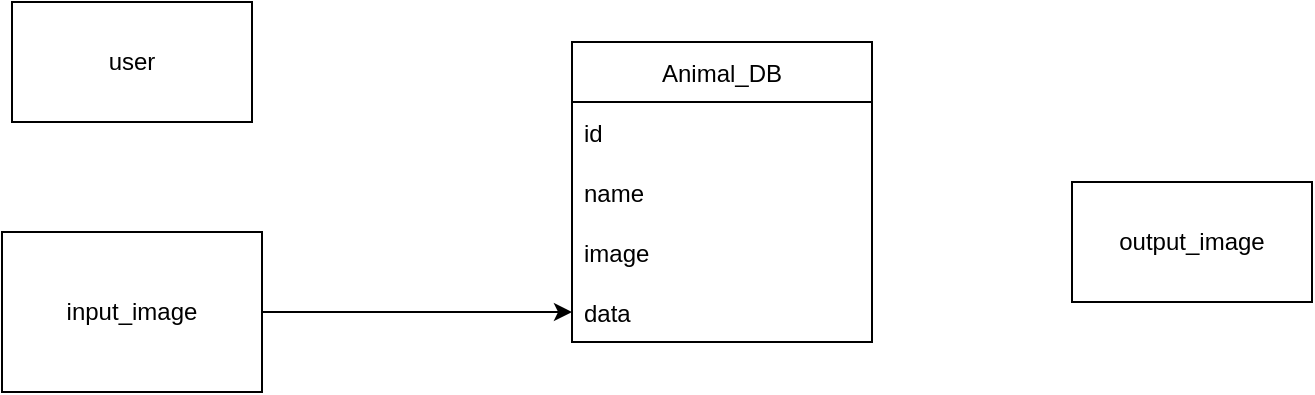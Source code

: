 <mxfile>
    <diagram id="IGaunacVgmd1Nu37f3Cy" name="Page-1">
        <mxGraphModel dx="1066" dy="419" grid="1" gridSize="10" guides="1" tooltips="1" connect="1" arrows="1" fold="1" page="1" pageScale="1" pageWidth="827" pageHeight="1169" math="0" shadow="0">
            <root>
                <mxCell id="0"/>
                <mxCell id="1" parent="0"/>
                <mxCell id="13" value="Animal_DB" style="swimlane;fontStyle=0;childLayout=stackLayout;horizontal=1;startSize=30;horizontalStack=0;resizeParent=1;resizeParentMax=0;resizeLast=0;collapsible=1;marginBottom=0;" parent="1" vertex="1">
                    <mxGeometry x="350" y="60" width="150" height="150" as="geometry"/>
                </mxCell>
                <mxCell id="14" value="id" style="text;strokeColor=none;fillColor=none;align=left;verticalAlign=middle;spacingLeft=4;spacingRight=4;overflow=hidden;points=[[0,0.5],[1,0.5]];portConstraint=eastwest;rotatable=0;" parent="13" vertex="1">
                    <mxGeometry y="30" width="150" height="30" as="geometry"/>
                </mxCell>
                <mxCell id="15" value="name" style="text;strokeColor=none;fillColor=none;align=left;verticalAlign=middle;spacingLeft=4;spacingRight=4;overflow=hidden;points=[[0,0.5],[1,0.5]];portConstraint=eastwest;rotatable=0;" parent="13" vertex="1">
                    <mxGeometry y="60" width="150" height="30" as="geometry"/>
                </mxCell>
                <mxCell id="16" value="image" style="text;strokeColor=none;fillColor=none;align=left;verticalAlign=middle;spacingLeft=4;spacingRight=4;overflow=hidden;points=[[0,0.5],[1,0.5]];portConstraint=eastwest;rotatable=0;" parent="13" vertex="1">
                    <mxGeometry y="90" width="150" height="30" as="geometry"/>
                </mxCell>
                <mxCell id="36" value="data" style="text;strokeColor=none;fillColor=none;align=left;verticalAlign=middle;spacingLeft=4;spacingRight=4;overflow=hidden;points=[[0,0.5],[1,0.5]];portConstraint=eastwest;rotatable=0;" parent="13" vertex="1">
                    <mxGeometry y="120" width="150" height="30" as="geometry"/>
                </mxCell>
                <mxCell id="24" style="edgeStyle=none;html=1;exitX=1;exitY=0.5;exitDx=0;exitDy=0;entryX=0;entryY=0.5;entryDx=0;entryDy=0;" parent="1" source="21" edge="1" target="36">
                    <mxGeometry relative="1" as="geometry">
                        <mxPoint x="540" y="240" as="targetPoint"/>
                    </mxGeometry>
                </mxCell>
                <mxCell id="21" value="input_image" style="rounded=0;whiteSpace=wrap;html=1;" parent="1" vertex="1">
                    <mxGeometry x="65" y="155" width="130" height="80" as="geometry"/>
                </mxCell>
                <mxCell id="38" value="output_image" style="rounded=0;whiteSpace=wrap;html=1;" parent="1" vertex="1">
                    <mxGeometry x="600" y="130" width="120" height="60" as="geometry"/>
                </mxCell>
                <mxCell id="39" value="user" style="rounded=0;whiteSpace=wrap;html=1;" parent="1" vertex="1">
                    <mxGeometry x="70" y="40" width="120" height="60" as="geometry"/>
                </mxCell>
            </root>
        </mxGraphModel>
    </diagram>
</mxfile>